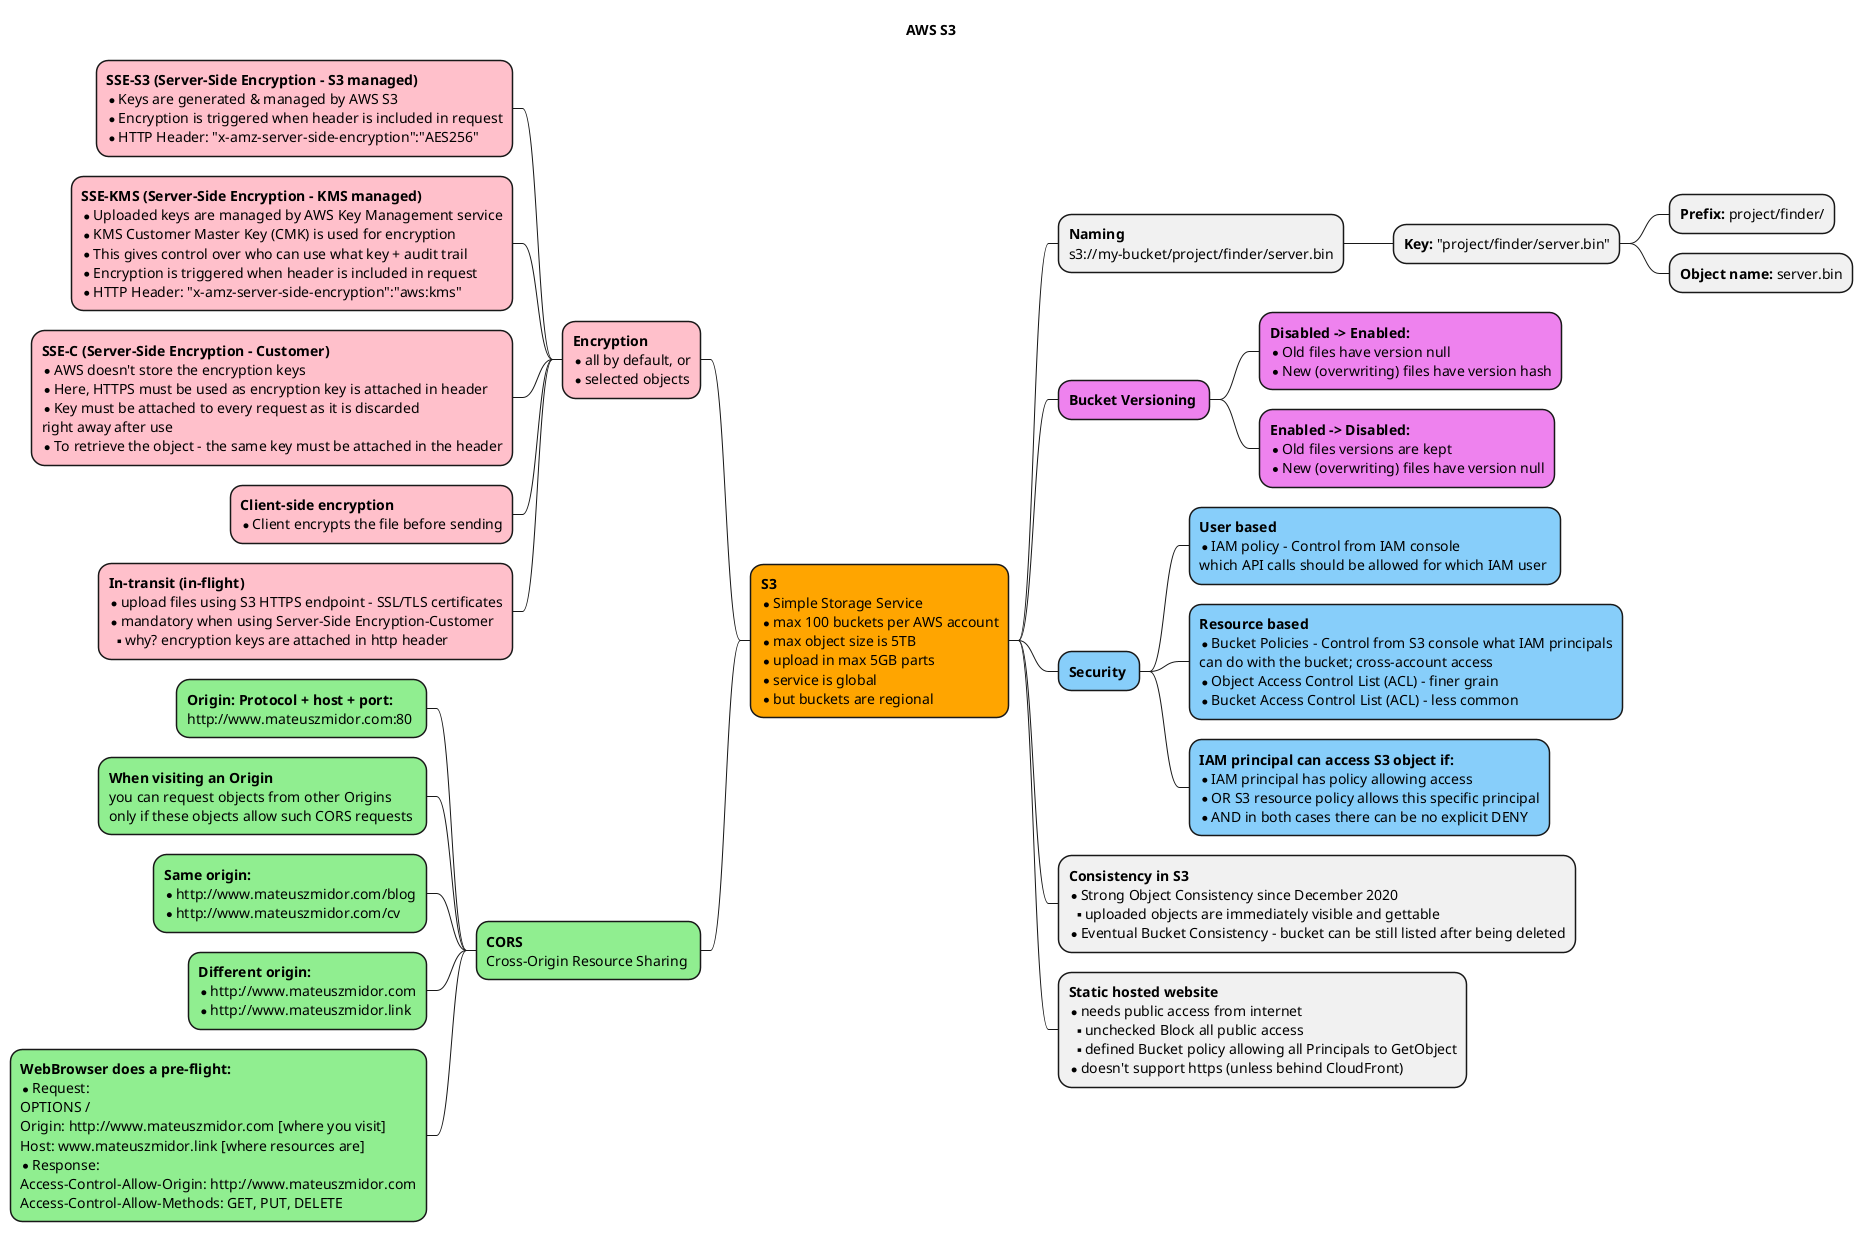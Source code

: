 @startmindmap mindmap

title AWS S3

<style>
mindmapDiagram {
  .encryption {
    BackgroundColor Pink
  }
  .versioning {
    BackgroundColor Violet
  }
  .orange {
    BackgroundColor orange
  }
  .security {
    BackgroundColor LightSkyBlue
  }
  .cors {
    BackgroundColor LightGreen
  }
}
</style>


*[#Orange] <b>S3\n*Simple Storage Service\n*max 100 buckets per AWS account\n*max object size is 5TB\n*upload in max 5GB parts\n*service is global\n*but buckets are regional
 * <b>Naming</b>\ns3://my-bucket/project/finder/server.bin
  * <b>Key:</b> "project/finder/server.bin"
   * <b>Prefix:</b> project/finder/
   * <b>Object name:</b> server.bin
 * <b>Bucket Versioning <<versioning>>
  * <b>Disabled -> Enabled:\n*Old files have version null\n*New (overwriting) files have version hash <<versioning>>
  * <b>Enabled -> Disabled:\n*Old files versions are kept\n*New (overwriting) files have version null <<versioning>>
 * <b>Security <<security>>
  * <b>User based\n*IAM policy - Control from IAM console \nwhich API calls should be allowed for which IAM user <<security>>
  * <b>Resource based\n*Bucket Policies - Control from S3 console what IAM principals\ncan do with the bucket; cross-account access\n*Object Access Control List (ACL) - finer grain\n*Bucket Access Control List (ACL) - less common <<security>>
  * <b>IAM principal can access S3 object if:\n*IAM principal has policy allowing access\n*OR S3 resource policy allows this specific principal\n*AND in both cases there can be no explicit DENY <<security>>
 * <b>Consistency in S3\n*Strong Object Consistency since December 2020\n**uploaded objects are immediately visible and gettable\n*Eventual Bucket Consistency - bucket can be still listed after being deleted
 * <b>Static hosted website\n*needs public access from internet\n**unchecked Block all public access\n**defined Bucket policy allowing all Principals to GetObject\n*doesn't support https (unless behind CloudFront)
left side
 * <b>Encryption\n*all by default, or\n*selected objects <<encryption>>
  * <b>SSE-S3 (Server-Side Encryption - S3 managed)\n*Keys are generated & managed by AWS S3\n*Encryption is triggered when header is included in request\n*HTTP Header: "x-amz-server-side-encryption":"AES256" <<encryption>>
  * <b>SSE-KMS (Server-Side Encryption - KMS managed)\n*Uploaded keys are managed by AWS Key Management service\n*KMS Customer Master Key (CMK) is used for encryption\n*This gives control over who can use what key + audit trail\n*Encryption is triggered when header is included in request\n*HTTP Header: "x-amz-server-side-encryption":"aws:kms"<<encryption>>
  * <b>SSE-C (Server-Side Encryption - Customer)\n*AWS doesn't store the encryption keys\n*Here, HTTPS must be used as encryption key is attached in header\n*Key must be attached to every request as it is discarded\nright away after use\n*To retrieve the object - the same key must be attached in the header  <<encryption>>
  * <b>Client-side encryption\n*Client encrypts the file before sending <<encryption>>
  * <b>In-transit (in-flight)\n*upload files using S3 HTTPS endpoint - SSL/TLS certificates\n*mandatory when using Server-Side Encryption-Customer\n**why? encryption keys are attached in http header<<encryption>>
 * <b>CORS\nCross-Origin Resource Sharing <<cors>>
  * <b>Origin: Protocol + host + port:\nhttp://www.mateuszmidor.com:80 <<cors>>
  * <b>When visiting an Origin\nyou can request objects from other Origins\nonly if these objects allow such CORS requests <<cors>>
  * <b>Same origin:\n*http://www.mateuszmidor.com/blog\n*http://www.mateuszmidor.com/cv <<cors>>
  * <b>Different origin:\n*http://www.mateuszmidor.com\n*http://www.mateuszmidor.link <<cors>>
  * <b>WebBrowser does a pre-flight:\n*Request:\nOPTIONS /\nOrigin: http://www.mateuszmidor.com [where you visit]\nHost: www.mateuszmidor.link [where resources are]\n*Response:\nAccess-Control-Allow-Origin: http://www.mateuszmidor.com\nAccess-Control-Allow-Methods: GET, PUT, DELETE  <<cors>>
@endmindmap